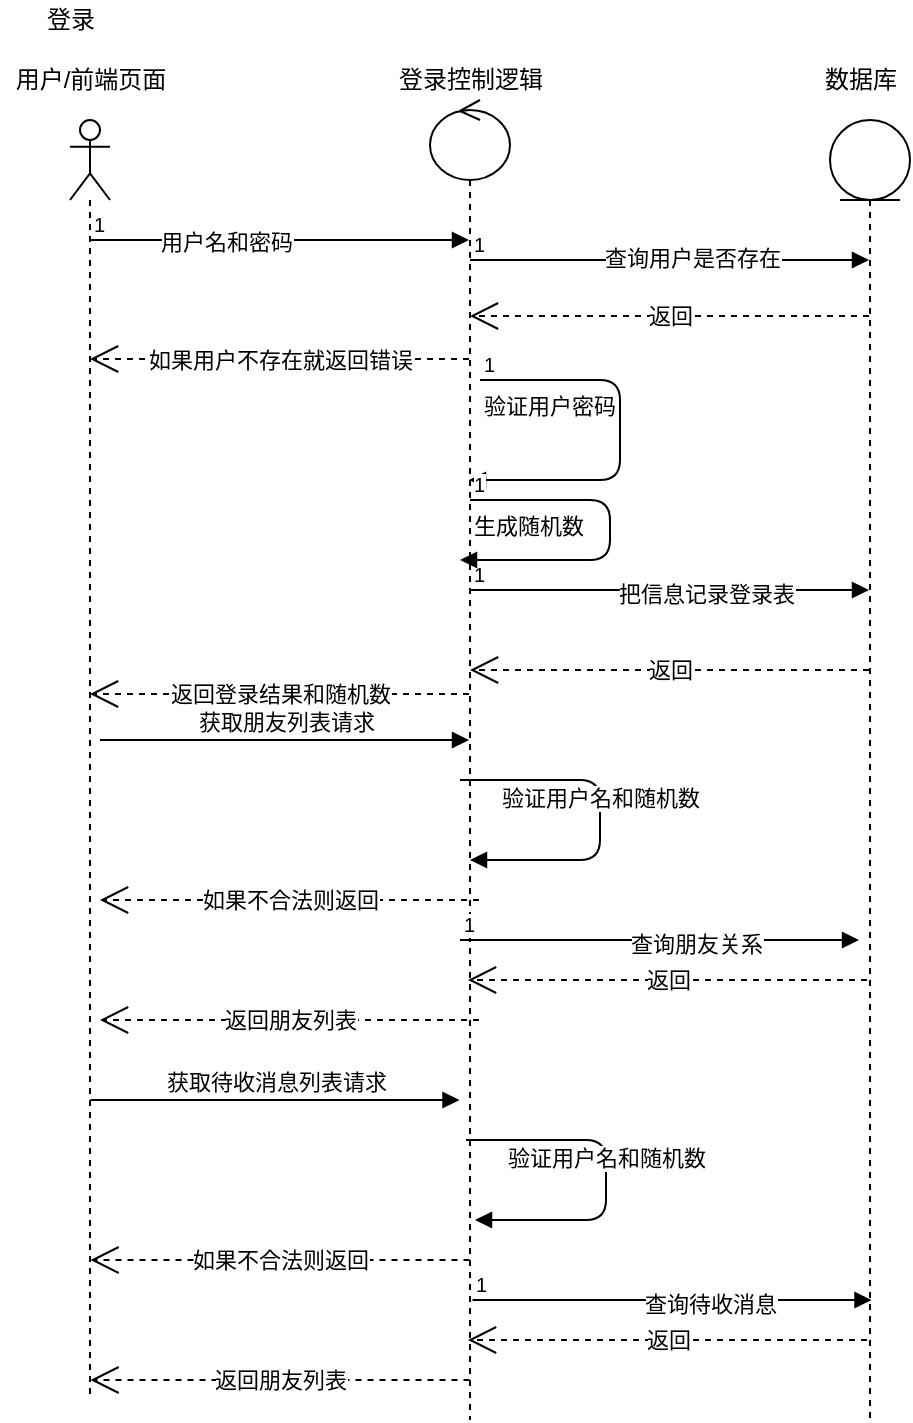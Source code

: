 <mxfile version="13.0.3" type="device"><diagram id="V5FaDTqSlwBU9zGwnNj8" name="Page-1"><mxGraphModel dx="973" dy="647" grid="1" gridSize="10" guides="1" tooltips="1" connect="1" arrows="1" fold="1" page="1" pageScale="1" pageWidth="850" pageHeight="1100" math="0" shadow="0"><root><mxCell id="0"/><mxCell id="1" parent="0"/><mxCell id="r9zufh-PW8E2sFifxsTf-1" value="" style="shape=umlLifeline;participant=umlActor;perimeter=lifelinePerimeter;whiteSpace=wrap;html=1;container=1;collapsible=0;recursiveResize=0;verticalAlign=top;spacingTop=36;labelBackgroundColor=#ffffff;outlineConnect=0;" parent="1" vertex="1"><mxGeometry x="185" y="280" width="20" height="640" as="geometry"/></mxCell><mxCell id="r9zufh-PW8E2sFifxsTf-2" value="" style="endArrow=block;endFill=1;html=1;edgeStyle=orthogonalEdgeStyle;align=left;verticalAlign=top;" parent="r9zufh-PW8E2sFifxsTf-1" target="r9zufh-PW8E2sFifxsTf-5" edge="1"><mxGeometry x="-1" relative="1" as="geometry"><mxPoint x="10" y="60" as="sourcePoint"/><mxPoint x="170" y="60" as="targetPoint"/><Array as="points"><mxPoint x="150" y="60"/><mxPoint x="150" y="60"/></Array></mxGeometry></mxCell><mxCell id="r9zufh-PW8E2sFifxsTf-3" value="1" style="resizable=0;html=1;align=left;verticalAlign=bottom;labelBackgroundColor=#ffffff;fontSize=10;" parent="r9zufh-PW8E2sFifxsTf-2" connectable="0" vertex="1"><mxGeometry x="-1" relative="1" as="geometry"/></mxCell><mxCell id="r9zufh-PW8E2sFifxsTf-4" value="用户名和密码" style="edgeLabel;html=1;align=center;verticalAlign=middle;resizable=0;points=[];" parent="r9zufh-PW8E2sFifxsTf-2" vertex="1" connectable="0"><mxGeometry x="0.478" y="-72" relative="1" as="geometry"><mxPoint x="-72" y="-71" as="offset"/></mxGeometry></mxCell><mxCell id="BcZiftZoLrDVeR60JEZS-1" value="获取朋友列表请求" style="html=1;verticalAlign=bottom;endArrow=block;" edge="1" parent="r9zufh-PW8E2sFifxsTf-1" target="r9zufh-PW8E2sFifxsTf-5"><mxGeometry width="80" relative="1" as="geometry"><mxPoint x="15" y="310" as="sourcePoint"/><mxPoint x="95" y="310" as="targetPoint"/></mxGeometry></mxCell><mxCell id="r9zufh-PW8E2sFifxsTf-5" value="" style="shape=umlLifeline;participant=umlControl;perimeter=lifelinePerimeter;whiteSpace=wrap;html=1;container=1;collapsible=0;recursiveResize=0;verticalAlign=top;spacingTop=36;labelBackgroundColor=#ffffff;outlineConnect=0;rotation=0;" parent="1" vertex="1"><mxGeometry x="365" y="270" width="40" height="660" as="geometry"/></mxCell><mxCell id="r9zufh-PW8E2sFifxsTf-6" value="" style="endArrow=block;endFill=1;html=1;edgeStyle=orthogonalEdgeStyle;align=left;verticalAlign=top;" parent="r9zufh-PW8E2sFifxsTf-5" target="r9zufh-PW8E2sFifxsTf-11" edge="1"><mxGeometry x="-1" relative="1" as="geometry"><mxPoint x="20" y="80" as="sourcePoint"/><mxPoint x="180" y="80" as="targetPoint"/><Array as="points"><mxPoint x="160" y="80"/><mxPoint x="160" y="80"/></Array></mxGeometry></mxCell><mxCell id="r9zufh-PW8E2sFifxsTf-7" value="1" style="resizable=0;html=1;align=left;verticalAlign=bottom;labelBackgroundColor=#ffffff;fontSize=10;rotation=0;" parent="r9zufh-PW8E2sFifxsTf-6" connectable="0" vertex="1"><mxGeometry x="-1" relative="1" as="geometry"/></mxCell><mxCell id="r9zufh-PW8E2sFifxsTf-8" value="查询用户是否存在" style="edgeLabel;html=1;align=center;verticalAlign=middle;resizable=0;points=[];" parent="r9zufh-PW8E2sFifxsTf-6" vertex="1" connectable="0"><mxGeometry x="0.404" y="29" relative="1" as="geometry"><mxPoint x="-29" y="28" as="offset"/></mxGeometry></mxCell><mxCell id="r9zufh-PW8E2sFifxsTf-9" value="验证用户密码" style="endArrow=block;endFill=1;html=1;edgeStyle=orthogonalEdgeStyle;align=left;verticalAlign=top;" parent="r9zufh-PW8E2sFifxsTf-5" edge="1"><mxGeometry x="-1" relative="1" as="geometry"><mxPoint x="25" y="140" as="sourcePoint"/><mxPoint x="19.5" y="190" as="targetPoint"/><Array as="points"><mxPoint x="95" y="140"/><mxPoint x="95" y="190"/></Array></mxGeometry></mxCell><mxCell id="r9zufh-PW8E2sFifxsTf-10" value="1" style="resizable=0;html=1;align=left;verticalAlign=bottom;labelBackgroundColor=#ffffff;fontSize=10;" parent="r9zufh-PW8E2sFifxsTf-9" connectable="0" vertex="1"><mxGeometry x="-1" relative="1" as="geometry"/></mxCell><mxCell id="BcZiftZoLrDVeR60JEZS-2" value="验证用户名和随机数" style="html=1;verticalAlign=bottom;endArrow=block;edgeStyle=orthogonalEdgeStyle;" edge="1" parent="r9zufh-PW8E2sFifxsTf-5" target="r9zufh-PW8E2sFifxsTf-5"><mxGeometry width="80" relative="1" as="geometry"><mxPoint x="15" y="340" as="sourcePoint"/><mxPoint x="105" y="400" as="targetPoint"/><Array as="points"><mxPoint x="85" y="340"/><mxPoint x="85" y="380"/></Array></mxGeometry></mxCell><mxCell id="r9zufh-PW8E2sFifxsTf-11" value="" style="shape=umlLifeline;participant=umlEntity;perimeter=lifelinePerimeter;whiteSpace=wrap;html=1;container=1;collapsible=0;recursiveResize=0;verticalAlign=top;spacingTop=36;labelBackgroundColor=#ffffff;outlineConnect=0;" parent="1" vertex="1"><mxGeometry x="565" y="280" width="40" height="650" as="geometry"/></mxCell><mxCell id="r9zufh-PW8E2sFifxsTf-12" value="登录" style="text;html=1;align=center;verticalAlign=middle;resizable=0;points=[];autosize=1;" parent="1" vertex="1"><mxGeometry x="165" y="220" width="40" height="20" as="geometry"/></mxCell><mxCell id="r9zufh-PW8E2sFifxsTf-13" value="用户/前端页面" style="text;html=1;align=center;verticalAlign=middle;resizable=0;points=[];autosize=1;" parent="1" vertex="1"><mxGeometry x="150" y="250" width="90" height="20" as="geometry"/></mxCell><mxCell id="r9zufh-PW8E2sFifxsTf-14" value="登录控制逻辑" style="text;html=1;align=center;verticalAlign=middle;resizable=0;points=[];autosize=1;" parent="1" vertex="1"><mxGeometry x="340" y="250" width="90" height="20" as="geometry"/></mxCell><mxCell id="r9zufh-PW8E2sFifxsTf-15" value="数据库" style="text;html=1;align=center;verticalAlign=middle;resizable=0;points=[];autosize=1;" parent="1" vertex="1"><mxGeometry x="555" y="250" width="50" height="20" as="geometry"/></mxCell><mxCell id="r9zufh-PW8E2sFifxsTf-16" value="返回" style="endArrow=open;endSize=12;dashed=1;html=1;" parent="1" edge="1"><mxGeometry width="160" relative="1" as="geometry"><mxPoint x="584.5" y="378" as="sourcePoint"/><mxPoint x="385" y="378" as="targetPoint"/></mxGeometry></mxCell><mxCell id="r9zufh-PW8E2sFifxsTf-17" value="" style="endArrow=block;endFill=1;html=1;edgeStyle=orthogonalEdgeStyle;align=left;verticalAlign=top;" parent="1" edge="1"><mxGeometry x="-1" relative="1" as="geometry"><mxPoint x="385" y="515" as="sourcePoint"/><mxPoint x="584.5" y="515" as="targetPoint"/><Array as="points"><mxPoint x="525" y="515"/><mxPoint x="525" y="515"/></Array></mxGeometry></mxCell><mxCell id="r9zufh-PW8E2sFifxsTf-18" value="1" style="resizable=0;html=1;align=left;verticalAlign=bottom;labelBackgroundColor=#ffffff;fontSize=10;" parent="r9zufh-PW8E2sFifxsTf-17" connectable="0" vertex="1"><mxGeometry x="-1" relative="1" as="geometry"/></mxCell><mxCell id="r9zufh-PW8E2sFifxsTf-19" value="把信息记录登录表" style="edgeLabel;html=1;align=center;verticalAlign=middle;resizable=0;points=[];" parent="r9zufh-PW8E2sFifxsTf-17" vertex="1" connectable="0"><mxGeometry x="0.404" y="-22" relative="1" as="geometry"><mxPoint x="-22" y="-20" as="offset"/></mxGeometry></mxCell><mxCell id="r9zufh-PW8E2sFifxsTf-20" value="返回" style="endArrow=open;endSize=12;dashed=1;html=1;" parent="1" edge="1"><mxGeometry width="160" relative="1" as="geometry"><mxPoint x="584.5" y="555" as="sourcePoint"/><mxPoint x="385" y="555" as="targetPoint"/></mxGeometry></mxCell><mxCell id="r9zufh-PW8E2sFifxsTf-21" value="返回登录结果和随机数" style="endArrow=open;endSize=12;dashed=1;html=1;" parent="1" edge="1"><mxGeometry width="160" relative="1" as="geometry"><mxPoint x="384.5" y="567" as="sourcePoint"/><mxPoint x="195" y="567" as="targetPoint"/></mxGeometry></mxCell><mxCell id="r9zufh-PW8E2sFifxsTf-22" value="如果用户不存在就返回错误" style="endArrow=open;endSize=12;dashed=1;html=1;" parent="1" edge="1"><mxGeometry width="160" relative="1" as="geometry"><mxPoint x="384.5" y="399.5" as="sourcePoint"/><mxPoint x="195" y="399.5" as="targetPoint"/></mxGeometry></mxCell><mxCell id="r9zufh-PW8E2sFifxsTf-23" value="生成随机数" style="endArrow=block;endFill=1;html=1;edgeStyle=orthogonalEdgeStyle;align=left;verticalAlign=top;" parent="1" edge="1"><mxGeometry x="-1" relative="1" as="geometry"><mxPoint x="385" y="470" as="sourcePoint"/><mxPoint x="380" y="500" as="targetPoint"/><Array as="points"><mxPoint x="455" y="470"/><mxPoint x="455" y="500"/><mxPoint x="380" y="500"/></Array></mxGeometry></mxCell><mxCell id="r9zufh-PW8E2sFifxsTf-24" value="1" style="resizable=0;html=1;align=left;verticalAlign=bottom;labelBackgroundColor=#ffffff;fontSize=10;" parent="r9zufh-PW8E2sFifxsTf-23" connectable="0" vertex="1"><mxGeometry x="-1" relative="1" as="geometry"/></mxCell><mxCell id="BcZiftZoLrDVeR60JEZS-3" value="如果不合法则返回" style="endArrow=open;endSize=12;dashed=1;html=1;" edge="1" parent="1"><mxGeometry width="160" relative="1" as="geometry"><mxPoint x="389.5" y="670" as="sourcePoint"/><mxPoint x="200" y="670" as="targetPoint"/></mxGeometry></mxCell><mxCell id="BcZiftZoLrDVeR60JEZS-4" value="" style="endArrow=block;endFill=1;html=1;edgeStyle=orthogonalEdgeStyle;align=left;verticalAlign=top;" edge="1" parent="1"><mxGeometry x="-1" relative="1" as="geometry"><mxPoint x="380" y="690" as="sourcePoint"/><mxPoint x="579.5" y="690" as="targetPoint"/><Array as="points"><mxPoint x="520" y="690"/><mxPoint x="520" y="690"/></Array></mxGeometry></mxCell><mxCell id="BcZiftZoLrDVeR60JEZS-5" value="1" style="resizable=0;html=1;align=left;verticalAlign=bottom;labelBackgroundColor=#ffffff;fontSize=10;" connectable="0" vertex="1" parent="BcZiftZoLrDVeR60JEZS-4"><mxGeometry x="-1" relative="1" as="geometry"/></mxCell><mxCell id="BcZiftZoLrDVeR60JEZS-6" value="查询朋友关系" style="edgeLabel;html=1;align=center;verticalAlign=middle;resizable=0;points=[];" vertex="1" connectable="0" parent="BcZiftZoLrDVeR60JEZS-4"><mxGeometry x="0.404" y="-22" relative="1" as="geometry"><mxPoint x="-22" y="-20" as="offset"/></mxGeometry></mxCell><mxCell id="BcZiftZoLrDVeR60JEZS-7" value="返回" style="endArrow=open;endSize=12;dashed=1;html=1;" edge="1" parent="1"><mxGeometry width="160" relative="1" as="geometry"><mxPoint x="583.5" y="710" as="sourcePoint"/><mxPoint x="384" y="710" as="targetPoint"/></mxGeometry></mxCell><mxCell id="BcZiftZoLrDVeR60JEZS-8" value="返回朋友列表" style="endArrow=open;endSize=12;dashed=1;html=1;" edge="1" parent="1"><mxGeometry width="160" relative="1" as="geometry"><mxPoint x="389.5" y="730" as="sourcePoint"/><mxPoint x="200" y="730" as="targetPoint"/></mxGeometry></mxCell><mxCell id="BcZiftZoLrDVeR60JEZS-9" value="获取待收消息列表请求" style="html=1;verticalAlign=bottom;endArrow=block;" edge="1" parent="1"><mxGeometry width="80" relative="1" as="geometry"><mxPoint x="195.25" y="770" as="sourcePoint"/><mxPoint x="379.75" y="770" as="targetPoint"/></mxGeometry></mxCell><mxCell id="BcZiftZoLrDVeR60JEZS-10" value="验证用户名和随机数" style="html=1;verticalAlign=bottom;endArrow=block;edgeStyle=orthogonalEdgeStyle;" edge="1" parent="1"><mxGeometry width="80" relative="1" as="geometry"><mxPoint x="383" y="790" as="sourcePoint"/><mxPoint x="387.5" y="830" as="targetPoint"/><Array as="points"><mxPoint x="453" y="790"/><mxPoint x="453" y="830"/></Array></mxGeometry></mxCell><mxCell id="BcZiftZoLrDVeR60JEZS-11" value="如果不合法则返回" style="endArrow=open;endSize=12;dashed=1;html=1;" edge="1" parent="1"><mxGeometry width="160" relative="1" as="geometry"><mxPoint x="384.75" y="850" as="sourcePoint"/><mxPoint x="195.25" y="850" as="targetPoint"/></mxGeometry></mxCell><mxCell id="BcZiftZoLrDVeR60JEZS-12" value="" style="endArrow=block;endFill=1;html=1;edgeStyle=orthogonalEdgeStyle;align=left;verticalAlign=top;" edge="1" parent="1"><mxGeometry x="-1" relative="1" as="geometry"><mxPoint x="386.25" y="870" as="sourcePoint"/><mxPoint x="585.75" y="870" as="targetPoint"/><Array as="points"><mxPoint x="526.25" y="870"/><mxPoint x="526.25" y="870"/></Array></mxGeometry></mxCell><mxCell id="BcZiftZoLrDVeR60JEZS-13" value="1" style="resizable=0;html=1;align=left;verticalAlign=bottom;labelBackgroundColor=#ffffff;fontSize=10;" connectable="0" vertex="1" parent="BcZiftZoLrDVeR60JEZS-12"><mxGeometry x="-1" relative="1" as="geometry"/></mxCell><mxCell id="BcZiftZoLrDVeR60JEZS-14" value="查询待收消息" style="edgeLabel;html=1;align=center;verticalAlign=middle;resizable=0;points=[];" vertex="1" connectable="0" parent="BcZiftZoLrDVeR60JEZS-12"><mxGeometry x="0.404" y="-22" relative="1" as="geometry"><mxPoint x="-22" y="-20" as="offset"/></mxGeometry></mxCell><mxCell id="BcZiftZoLrDVeR60JEZS-15" value="返回" style="endArrow=open;endSize=12;dashed=1;html=1;" edge="1" parent="1"><mxGeometry width="160" relative="1" as="geometry"><mxPoint x="583.5" y="890" as="sourcePoint"/><mxPoint x="384" y="890" as="targetPoint"/></mxGeometry></mxCell><mxCell id="BcZiftZoLrDVeR60JEZS-16" value="返回朋友列表" style="endArrow=open;endSize=12;dashed=1;html=1;" edge="1" parent="1"><mxGeometry width="160" relative="1" as="geometry"><mxPoint x="384.75" y="910" as="sourcePoint"/><mxPoint x="195.25" y="910" as="targetPoint"/></mxGeometry></mxCell></root></mxGraphModel></diagram></mxfile>